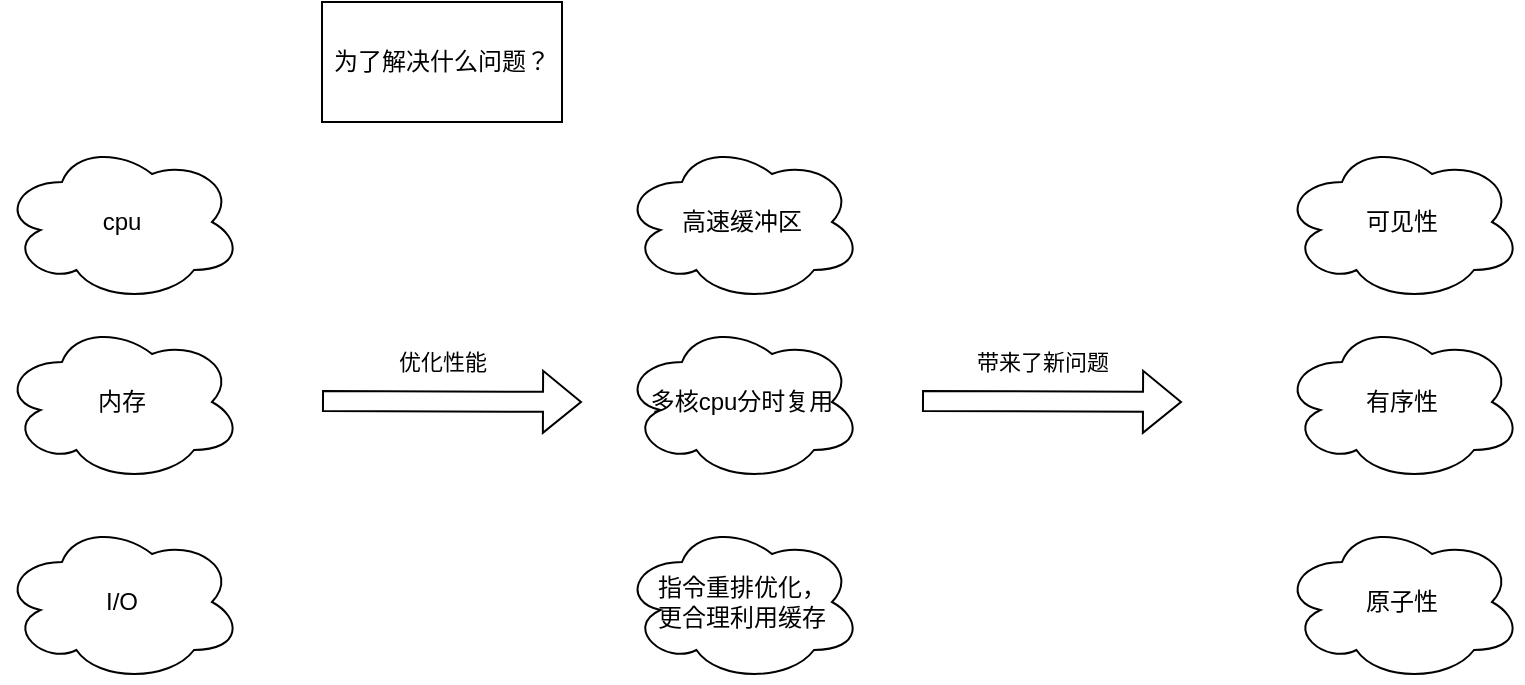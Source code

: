<mxfile version="21.3.5" type="github">
  <diagram name="第 1 页" id="Bf8L0c-rpXhxqzFS0h8W">
    <mxGraphModel dx="954" dy="528" grid="1" gridSize="10" guides="1" tooltips="1" connect="1" arrows="1" fold="1" page="1" pageScale="1" pageWidth="827" pageHeight="1169" math="0" shadow="0">
      <root>
        <mxCell id="0" />
        <mxCell id="1" parent="0" />
        <mxCell id="fa5COO49tvB7Wv3_DQwo-1" value="为了解决什么问题？" style="rounded=0;whiteSpace=wrap;html=1;" vertex="1" parent="1">
          <mxGeometry x="440" y="120" width="120" height="60" as="geometry" />
        </mxCell>
        <mxCell id="fa5COO49tvB7Wv3_DQwo-2" value="cpu" style="ellipse;shape=cloud;whiteSpace=wrap;html=1;" vertex="1" parent="1">
          <mxGeometry x="280" y="190" width="120" height="80" as="geometry" />
        </mxCell>
        <mxCell id="fa5COO49tvB7Wv3_DQwo-3" value="内存" style="ellipse;shape=cloud;whiteSpace=wrap;html=1;" vertex="1" parent="1">
          <mxGeometry x="280" y="280" width="120" height="80" as="geometry" />
        </mxCell>
        <mxCell id="fa5COO49tvB7Wv3_DQwo-4" value="I/O" style="ellipse;shape=cloud;whiteSpace=wrap;html=1;" vertex="1" parent="1">
          <mxGeometry x="280" y="380" width="120" height="80" as="geometry" />
        </mxCell>
        <mxCell id="fa5COO49tvB7Wv3_DQwo-5" value="" style="shape=flexArrow;endArrow=classic;html=1;rounded=0;" edge="1" parent="1">
          <mxGeometry width="50" height="50" relative="1" as="geometry">
            <mxPoint x="440" y="319.5" as="sourcePoint" />
            <mxPoint x="570" y="320" as="targetPoint" />
          </mxGeometry>
        </mxCell>
        <mxCell id="fa5COO49tvB7Wv3_DQwo-6" value="优化性能" style="edgeLabel;html=1;align=center;verticalAlign=middle;resizable=0;points=[];" vertex="1" connectable="0" parent="fa5COO49tvB7Wv3_DQwo-5">
          <mxGeometry x="0.154" y="-5" relative="1" as="geometry">
            <mxPoint x="-15" y="-25" as="offset" />
          </mxGeometry>
        </mxCell>
        <mxCell id="fa5COO49tvB7Wv3_DQwo-7" value="高速缓冲区" style="ellipse;shape=cloud;whiteSpace=wrap;html=1;" vertex="1" parent="1">
          <mxGeometry x="590" y="190" width="120" height="80" as="geometry" />
        </mxCell>
        <mxCell id="fa5COO49tvB7Wv3_DQwo-8" value="多核cpu分时复用" style="ellipse;shape=cloud;whiteSpace=wrap;html=1;" vertex="1" parent="1">
          <mxGeometry x="590" y="280" width="120" height="80" as="geometry" />
        </mxCell>
        <mxCell id="fa5COO49tvB7Wv3_DQwo-9" value="指令重排优化，&lt;br&gt;更合理利用缓存" style="ellipse;shape=cloud;whiteSpace=wrap;html=1;" vertex="1" parent="1">
          <mxGeometry x="590" y="380" width="120" height="80" as="geometry" />
        </mxCell>
        <mxCell id="fa5COO49tvB7Wv3_DQwo-10" value="" style="shape=flexArrow;endArrow=classic;html=1;rounded=0;" edge="1" parent="1">
          <mxGeometry width="50" height="50" relative="1" as="geometry">
            <mxPoint x="740" y="319.5" as="sourcePoint" />
            <mxPoint x="870" y="320" as="targetPoint" />
          </mxGeometry>
        </mxCell>
        <mxCell id="fa5COO49tvB7Wv3_DQwo-11" value="带来了新问题" style="edgeLabel;html=1;align=center;verticalAlign=middle;resizable=0;points=[];" vertex="1" connectable="0" parent="fa5COO49tvB7Wv3_DQwo-10">
          <mxGeometry x="0.154" y="-5" relative="1" as="geometry">
            <mxPoint x="-15" y="-25" as="offset" />
          </mxGeometry>
        </mxCell>
        <mxCell id="fa5COO49tvB7Wv3_DQwo-13" value="可见性" style="ellipse;shape=cloud;whiteSpace=wrap;html=1;" vertex="1" parent="1">
          <mxGeometry x="920" y="190" width="120" height="80" as="geometry" />
        </mxCell>
        <mxCell id="fa5COO49tvB7Wv3_DQwo-14" value="有序性" style="ellipse;shape=cloud;whiteSpace=wrap;html=1;" vertex="1" parent="1">
          <mxGeometry x="920" y="280" width="120" height="80" as="geometry" />
        </mxCell>
        <mxCell id="fa5COO49tvB7Wv3_DQwo-15" value="原子性" style="ellipse;shape=cloud;whiteSpace=wrap;html=1;" vertex="1" parent="1">
          <mxGeometry x="920" y="380" width="120" height="80" as="geometry" />
        </mxCell>
      </root>
    </mxGraphModel>
  </diagram>
</mxfile>
